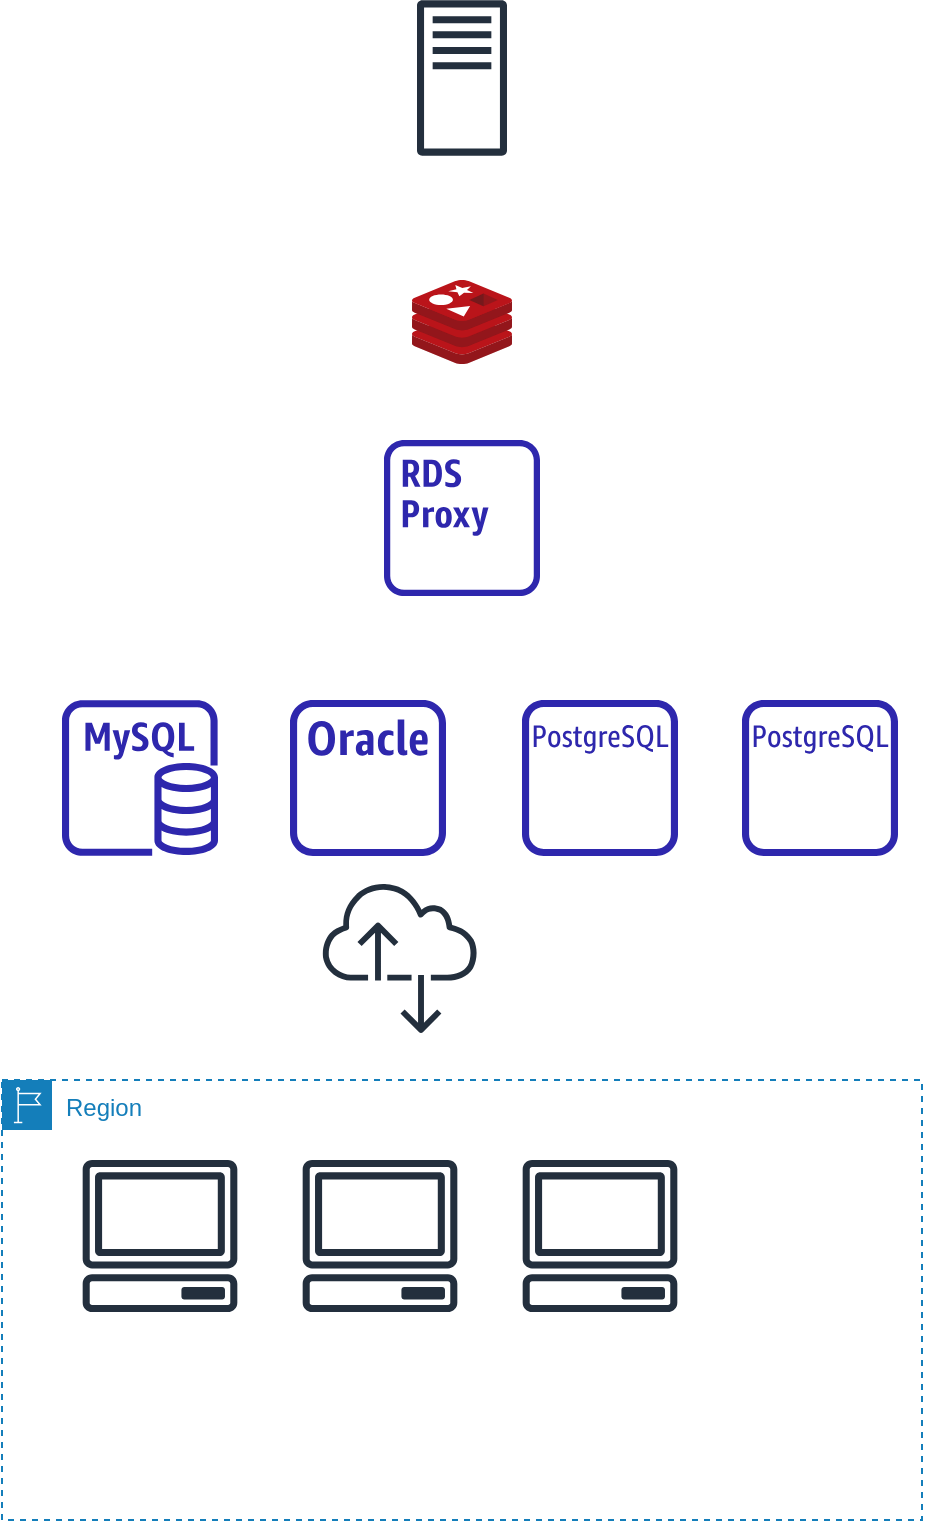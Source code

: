 <mxfile version="21.1.2" type="github">
  <diagram id="Ht1M8jgEwFfnCIfOTk4-" name="Page-1">
    <mxGraphModel dx="235" dy="775" grid="1" gridSize="10" guides="1" tooltips="1" connect="1" arrows="1" fold="1" page="1" pageScale="1" pageWidth="1169" pageHeight="827" math="0" shadow="0">
      <root>
        <mxCell id="0" />
        <mxCell id="1" parent="0" />
        <mxCell id="Mfi7CDQnKuxrAPsWBoZ6-4" value="" style="sketch=0;outlineConnect=0;fontColor=#232F3E;gradientColor=none;fillColor=#232F3D;strokeColor=none;dashed=0;verticalLabelPosition=bottom;verticalAlign=top;align=center;html=1;fontSize=12;fontStyle=0;aspect=fixed;pointerEvents=1;shape=mxgraph.aws4.internet_alt2;" vertex="1" parent="1">
          <mxGeometry x="1770" y="1030" width="78" height="78" as="geometry" />
        </mxCell>
        <mxCell id="Mfi7CDQnKuxrAPsWBoZ6-5" value="Region" style="points=[[0,0],[0.25,0],[0.5,0],[0.75,0],[1,0],[1,0.25],[1,0.5],[1,0.75],[1,1],[0.75,1],[0.5,1],[0.25,1],[0,1],[0,0.75],[0,0.5],[0,0.25]];outlineConnect=0;gradientColor=none;html=1;whiteSpace=wrap;fontSize=12;fontStyle=0;container=1;pointerEvents=0;collapsible=0;recursiveResize=0;shape=mxgraph.aws4.group;grIcon=mxgraph.aws4.group_region;strokeColor=#147EBA;fillColor=none;verticalAlign=top;align=left;spacingLeft=30;fontColor=#147EBA;dashed=1;" vertex="1" parent="1">
          <mxGeometry x="1610" y="1130" width="460" height="220" as="geometry" />
        </mxCell>
        <mxCell id="Mfi7CDQnKuxrAPsWBoZ6-3" value="" style="sketch=0;outlineConnect=0;fontColor=#232F3E;gradientColor=none;fillColor=#232F3D;strokeColor=none;dashed=0;verticalLabelPosition=bottom;verticalAlign=top;align=center;html=1;fontSize=12;fontStyle=0;aspect=fixed;pointerEvents=1;shape=mxgraph.aws4.client;" vertex="1" parent="Mfi7CDQnKuxrAPsWBoZ6-5">
          <mxGeometry x="40" y="40" width="78" height="76" as="geometry" />
        </mxCell>
        <mxCell id="Mfi7CDQnKuxrAPsWBoZ6-2" value="" style="sketch=0;outlineConnect=0;fontColor=#232F3E;gradientColor=none;fillColor=#232F3D;strokeColor=none;dashed=0;verticalLabelPosition=bottom;verticalAlign=top;align=center;html=1;fontSize=12;fontStyle=0;aspect=fixed;pointerEvents=1;shape=mxgraph.aws4.client;" vertex="1" parent="Mfi7CDQnKuxrAPsWBoZ6-5">
          <mxGeometry x="150" y="40" width="78" height="76" as="geometry" />
        </mxCell>
        <mxCell id="Mfi7CDQnKuxrAPsWBoZ6-1" value="" style="sketch=0;outlineConnect=0;fontColor=#232F3E;gradientColor=none;fillColor=#232F3D;strokeColor=none;dashed=0;verticalLabelPosition=bottom;verticalAlign=top;align=center;html=1;fontSize=12;fontStyle=0;aspect=fixed;pointerEvents=1;shape=mxgraph.aws4.client;" vertex="1" parent="Mfi7CDQnKuxrAPsWBoZ6-5">
          <mxGeometry x="260" y="40" width="78" height="76" as="geometry" />
        </mxCell>
        <mxCell id="Mfi7CDQnKuxrAPsWBoZ6-6" value="" style="sketch=0;outlineConnect=0;fontColor=#232F3E;gradientColor=none;fillColor=#2E27AD;strokeColor=none;dashed=0;verticalLabelPosition=bottom;verticalAlign=top;align=center;html=1;fontSize=12;fontStyle=0;aspect=fixed;pointerEvents=1;shape=mxgraph.aws4.rds_mysql_instance;" vertex="1" parent="1">
          <mxGeometry x="1640" y="940" width="78" height="78" as="geometry" />
        </mxCell>
        <mxCell id="Mfi7CDQnKuxrAPsWBoZ6-7" value="" style="sketch=0;outlineConnect=0;fontColor=#232F3E;gradientColor=none;fillColor=#2E27AD;strokeColor=none;dashed=0;verticalLabelPosition=bottom;verticalAlign=top;align=center;html=1;fontSize=12;fontStyle=0;aspect=fixed;pointerEvents=1;shape=mxgraph.aws4.rds_oracle_instance_alt;" vertex="1" parent="1">
          <mxGeometry x="1754" y="940" width="78" height="78" as="geometry" />
        </mxCell>
        <mxCell id="Mfi7CDQnKuxrAPsWBoZ6-8" value="" style="sketch=0;outlineConnect=0;fontColor=#232F3E;gradientColor=none;fillColor=#2E27AD;strokeColor=none;dashed=0;verticalLabelPosition=bottom;verticalAlign=top;align=center;html=1;fontSize=12;fontStyle=0;aspect=fixed;pointerEvents=1;shape=mxgraph.aws4.rds_postgresql_instance_alt;" vertex="1" parent="1">
          <mxGeometry x="1980" y="940" width="78" height="78" as="geometry" />
        </mxCell>
        <mxCell id="Mfi7CDQnKuxrAPsWBoZ6-9" value="" style="sketch=0;outlineConnect=0;fontColor=#232F3E;gradientColor=none;fillColor=#2E27AD;strokeColor=none;dashed=0;verticalLabelPosition=bottom;verticalAlign=top;align=center;html=1;fontSize=12;fontStyle=0;aspect=fixed;pointerEvents=1;shape=mxgraph.aws4.rds_postgresql_instance_alt;" vertex="1" parent="1">
          <mxGeometry x="1870" y="940" width="78" height="78" as="geometry" />
        </mxCell>
        <mxCell id="Mfi7CDQnKuxrAPsWBoZ6-10" value="" style="sketch=0;outlineConnect=0;fontColor=#232F3E;gradientColor=none;fillColor=#2E27AD;strokeColor=none;dashed=0;verticalLabelPosition=bottom;verticalAlign=top;align=center;html=1;fontSize=12;fontStyle=0;aspect=fixed;pointerEvents=1;shape=mxgraph.aws4.rds_proxy_alt;" vertex="1" parent="1">
          <mxGeometry x="1801" y="810" width="78" height="78" as="geometry" />
        </mxCell>
        <mxCell id="Mfi7CDQnKuxrAPsWBoZ6-13" value="" style="image;sketch=0;aspect=fixed;html=1;points=[];align=center;fontSize=12;image=img/lib/mscae/Cache_Redis_Product.svg;" vertex="1" parent="1">
          <mxGeometry x="1815" y="730" width="50" height="42" as="geometry" />
        </mxCell>
        <mxCell id="Mfi7CDQnKuxrAPsWBoZ6-14" value="" style="sketch=0;outlineConnect=0;fontColor=#232F3E;gradientColor=none;fillColor=#232F3D;strokeColor=none;dashed=0;verticalLabelPosition=bottom;verticalAlign=top;align=center;html=1;fontSize=12;fontStyle=0;aspect=fixed;pointerEvents=1;shape=mxgraph.aws4.traditional_server;" vertex="1" parent="1">
          <mxGeometry x="1817.5" y="590" width="45" height="78" as="geometry" />
        </mxCell>
      </root>
    </mxGraphModel>
  </diagram>
</mxfile>
